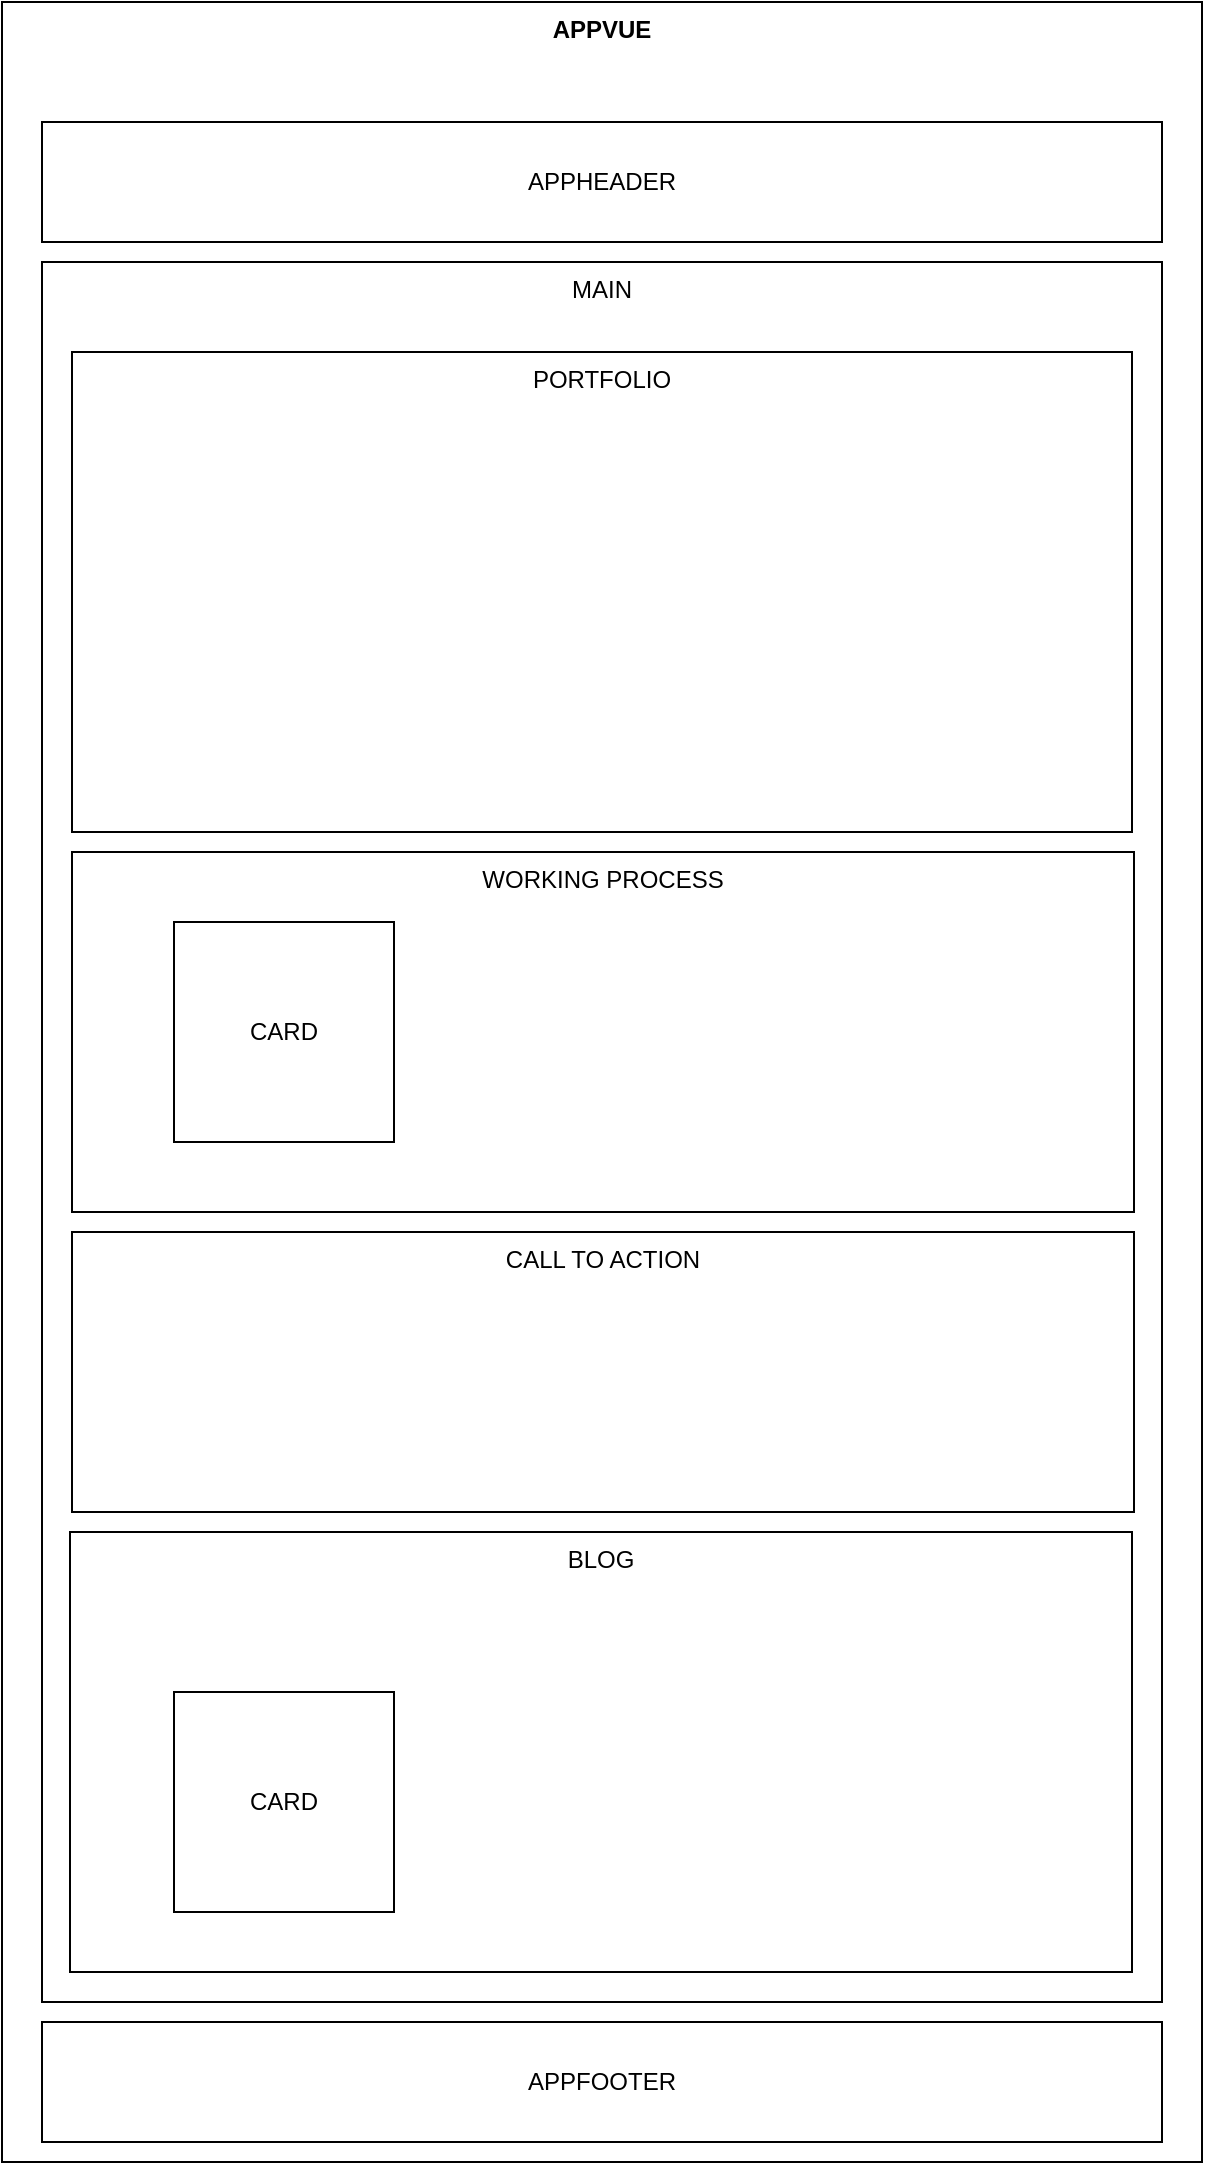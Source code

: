<mxfile>
    <diagram id="Lk4SMB-QcM3hq6D4sjoN" name="Page-1">
        <mxGraphModel dx="749" dy="566" grid="1" gridSize="10" guides="1" tooltips="1" connect="1" arrows="1" fold="1" page="1" pageScale="1" pageWidth="827" pageHeight="1169" math="0" shadow="0">
            <root>
                <mxCell id="0"/>
                <mxCell id="1" parent="0"/>
                <mxCell id="3" value="APPVUE" style="rounded=0;whiteSpace=wrap;html=1;fontStyle=1;verticalAlign=top;" parent="1" vertex="1">
                    <mxGeometry x="114" y="45" width="600" height="1080" as="geometry"/>
                </mxCell>
                <mxCell id="4" value="APPHEADER" style="rounded=0;whiteSpace=wrap;html=1;" parent="1" vertex="1">
                    <mxGeometry x="134" y="105" width="560" height="60" as="geometry"/>
                </mxCell>
                <mxCell id="5" value="MAIN" style="rounded=0;whiteSpace=wrap;html=1;verticalAlign=top;" parent="1" vertex="1">
                    <mxGeometry x="134" y="175" width="560" height="870" as="geometry"/>
                </mxCell>
                <mxCell id="6" value="APPFOOTER" style="rounded=0;whiteSpace=wrap;html=1;" parent="1" vertex="1">
                    <mxGeometry x="134" y="1055" width="560" height="60" as="geometry"/>
                </mxCell>
                <mxCell id="7" value="PORTFOLIO" style="rounded=0;whiteSpace=wrap;html=1;verticalAlign=top;" parent="1" vertex="1">
                    <mxGeometry x="149" y="220" width="530" height="240" as="geometry"/>
                </mxCell>
                <mxCell id="8" value="WORKING PROCESS" style="rounded=0;whiteSpace=wrap;html=1;verticalAlign=top;" parent="1" vertex="1">
                    <mxGeometry x="149" y="470" width="531" height="180" as="geometry"/>
                </mxCell>
                <mxCell id="9" value="CALL TO ACTION" style="rounded=0;whiteSpace=wrap;html=1;verticalAlign=top;" parent="1" vertex="1">
                    <mxGeometry x="149" y="660" width="531" height="140" as="geometry"/>
                </mxCell>
                <mxCell id="10" value="BLOG&lt;br&gt;" style="rounded=0;whiteSpace=wrap;html=1;verticalAlign=top;" parent="1" vertex="1">
                    <mxGeometry x="148" y="810" width="531" height="220" as="geometry"/>
                </mxCell>
                <mxCell id="11" value="CARD" style="whiteSpace=wrap;html=1;aspect=fixed;" parent="1" vertex="1">
                    <mxGeometry x="200" y="890" width="110" height="110" as="geometry"/>
                </mxCell>
                <mxCell id="12" value="CARD" style="whiteSpace=wrap;html=1;aspect=fixed;" vertex="1" parent="1">
                    <mxGeometry x="200" y="505" width="110" height="110" as="geometry"/>
                </mxCell>
            </root>
        </mxGraphModel>
    </diagram>
</mxfile>
